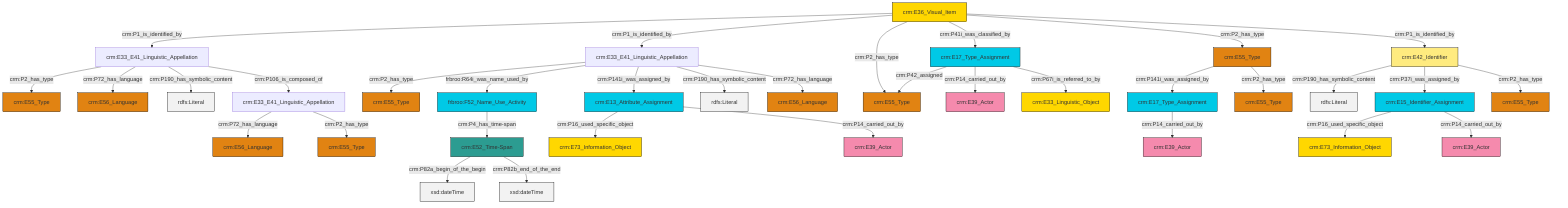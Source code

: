 graph TD
classDef Literal fill:#f2f2f2,stroke:#000000;
classDef CRM_Entity fill:#FFFFFF,stroke:#000000;
classDef Temporal_Entity fill:#00C9E6, stroke:#000000;
classDef Type fill:#E18312, stroke:#000000;
classDef Time-Span fill:#2C9C91, stroke:#000000;
classDef Appellation fill:#FFEB7F, stroke:#000000;
classDef Place fill:#008836, stroke:#000000;
classDef Persistent_Item fill:#B266B2, stroke:#000000;
classDef Conceptual_Object fill:#FFD700, stroke:#000000;
classDef Physical_Thing fill:#D2B48C, stroke:#000000;
classDef Actor fill:#f58aad, stroke:#000000;
classDef PC_Classes fill:#4ce600, stroke:#000000;
classDef Multi fill:#cccccc,stroke:#000000;

0["crm:E33_E41_Linguistic_Appellation"]:::Default -->|crm:P2_has_type| 1["crm:E55_Type"]:::Type
4["crm:E33_E41_Linguistic_Appellation"]:::Default -->|crm:P2_has_type| 5["crm:E55_Type"]:::Type
12["crm:E13_Attribute_Assignment"]:::Temporal_Entity -->|crm:P16_used_specific_object| 13["crm:E73_Information_Object"]:::Conceptual_Object
16["crm:E36_Visual_Item"]:::Conceptual_Object -->|crm:P1_is_identified_by| 0["crm:E33_E41_Linguistic_Appellation"]:::Default
16["crm:E36_Visual_Item"]:::Conceptual_Object -->|crm:P1_is_identified_by| 4["crm:E33_E41_Linguistic_Appellation"]:::Default
4["crm:E33_E41_Linguistic_Appellation"]:::Default -->|frbroo:R64i_was_name_used_by| 18["frbroo:F52_Name_Use_Activity"]:::Temporal_Entity
16["crm:E36_Visual_Item"]:::Conceptual_Object -->|crm:P2_has_type| 10["crm:E55_Type"]:::Type
23["crm:E55_Type"]:::Type -->|crm:P141i_was_assigned_by| 24["crm:E17_Type_Assignment"]:::Temporal_Entity
19["crm:E33_E41_Linguistic_Appellation"]:::Default -->|crm:P72_has_language| 14["crm:E56_Language"]:::Type
16["crm:E36_Visual_Item"]:::Conceptual_Object -->|crm:P41i_was_classified_by| 34["crm:E17_Type_Assignment"]:::Temporal_Entity
35["crm:E15_Identifier_Assignment"]:::Temporal_Entity -->|crm:P16_used_specific_object| 36["crm:E73_Information_Object"]:::Conceptual_Object
19["crm:E33_E41_Linguistic_Appellation"]:::Default -->|crm:P2_has_type| 8["crm:E55_Type"]:::Type
16["crm:E36_Visual_Item"]:::Conceptual_Object -->|crm:P2_has_type| 23["crm:E55_Type"]:::Type
34["crm:E17_Type_Assignment"]:::Temporal_Entity -->|crm:P42_assigned| 10["crm:E55_Type"]:::Type
25["crm:E42_Identifier"]:::Appellation -->|crm:P190_has_symbolic_content| 42[rdfs:Literal]:::Literal
34["crm:E17_Type_Assignment"]:::Temporal_Entity -->|crm:P14_carried_out_by| 37["crm:E39_Actor"]:::Actor
25["crm:E42_Identifier"]:::Appellation -->|crm:P37i_was_assigned_by| 35["crm:E15_Identifier_Assignment"]:::Temporal_Entity
23["crm:E55_Type"]:::Type -->|crm:P2_has_type| 39["crm:E55_Type"]:::Type
44["crm:E52_Time-Span"]:::Time-Span -->|crm:P82a_begin_of_the_begin| 46[xsd:dateTime]:::Literal
35["crm:E15_Identifier_Assignment"]:::Temporal_Entity -->|crm:P14_carried_out_by| 32["crm:E39_Actor"]:::Actor
0["crm:E33_E41_Linguistic_Appellation"]:::Default -->|crm:P72_has_language| 53["crm:E56_Language"]:::Type
0["crm:E33_E41_Linguistic_Appellation"]:::Default -->|crm:P190_has_symbolic_content| 56[rdfs:Literal]:::Literal
34["crm:E17_Type_Assignment"]:::Temporal_Entity -->|crm:P67i_is_referred_to_by| 6["crm:E33_Linguistic_Object"]:::Conceptual_Object
4["crm:E33_E41_Linguistic_Appellation"]:::Default -->|crm:P141i_was_assigned_by| 12["crm:E13_Attribute_Assignment"]:::Temporal_Entity
0["crm:E33_E41_Linguistic_Appellation"]:::Default -->|crm:P106_is_composed_of| 19["crm:E33_E41_Linguistic_Appellation"]:::Default
12["crm:E13_Attribute_Assignment"]:::Temporal_Entity -->|crm:P14_carried_out_by| 21["crm:E39_Actor"]:::Actor
4["crm:E33_E41_Linguistic_Appellation"]:::Default -->|crm:P190_has_symbolic_content| 59[rdfs:Literal]:::Literal
16["crm:E36_Visual_Item"]:::Conceptual_Object -->|crm:P1_is_identified_by| 25["crm:E42_Identifier"]:::Appellation
4["crm:E33_E41_Linguistic_Appellation"]:::Default -->|crm:P72_has_language| 47["crm:E56_Language"]:::Type
24["crm:E17_Type_Assignment"]:::Temporal_Entity -->|crm:P14_carried_out_by| 2["crm:E39_Actor"]:::Actor
18["frbroo:F52_Name_Use_Activity"]:::Temporal_Entity -->|crm:P4_has_time-span| 44["crm:E52_Time-Span"]:::Time-Span
44["crm:E52_Time-Span"]:::Time-Span -->|crm:P82b_end_of_the_end| 63[xsd:dateTime]:::Literal
25["crm:E42_Identifier"]:::Appellation -->|crm:P2_has_type| 29["crm:E55_Type"]:::Type